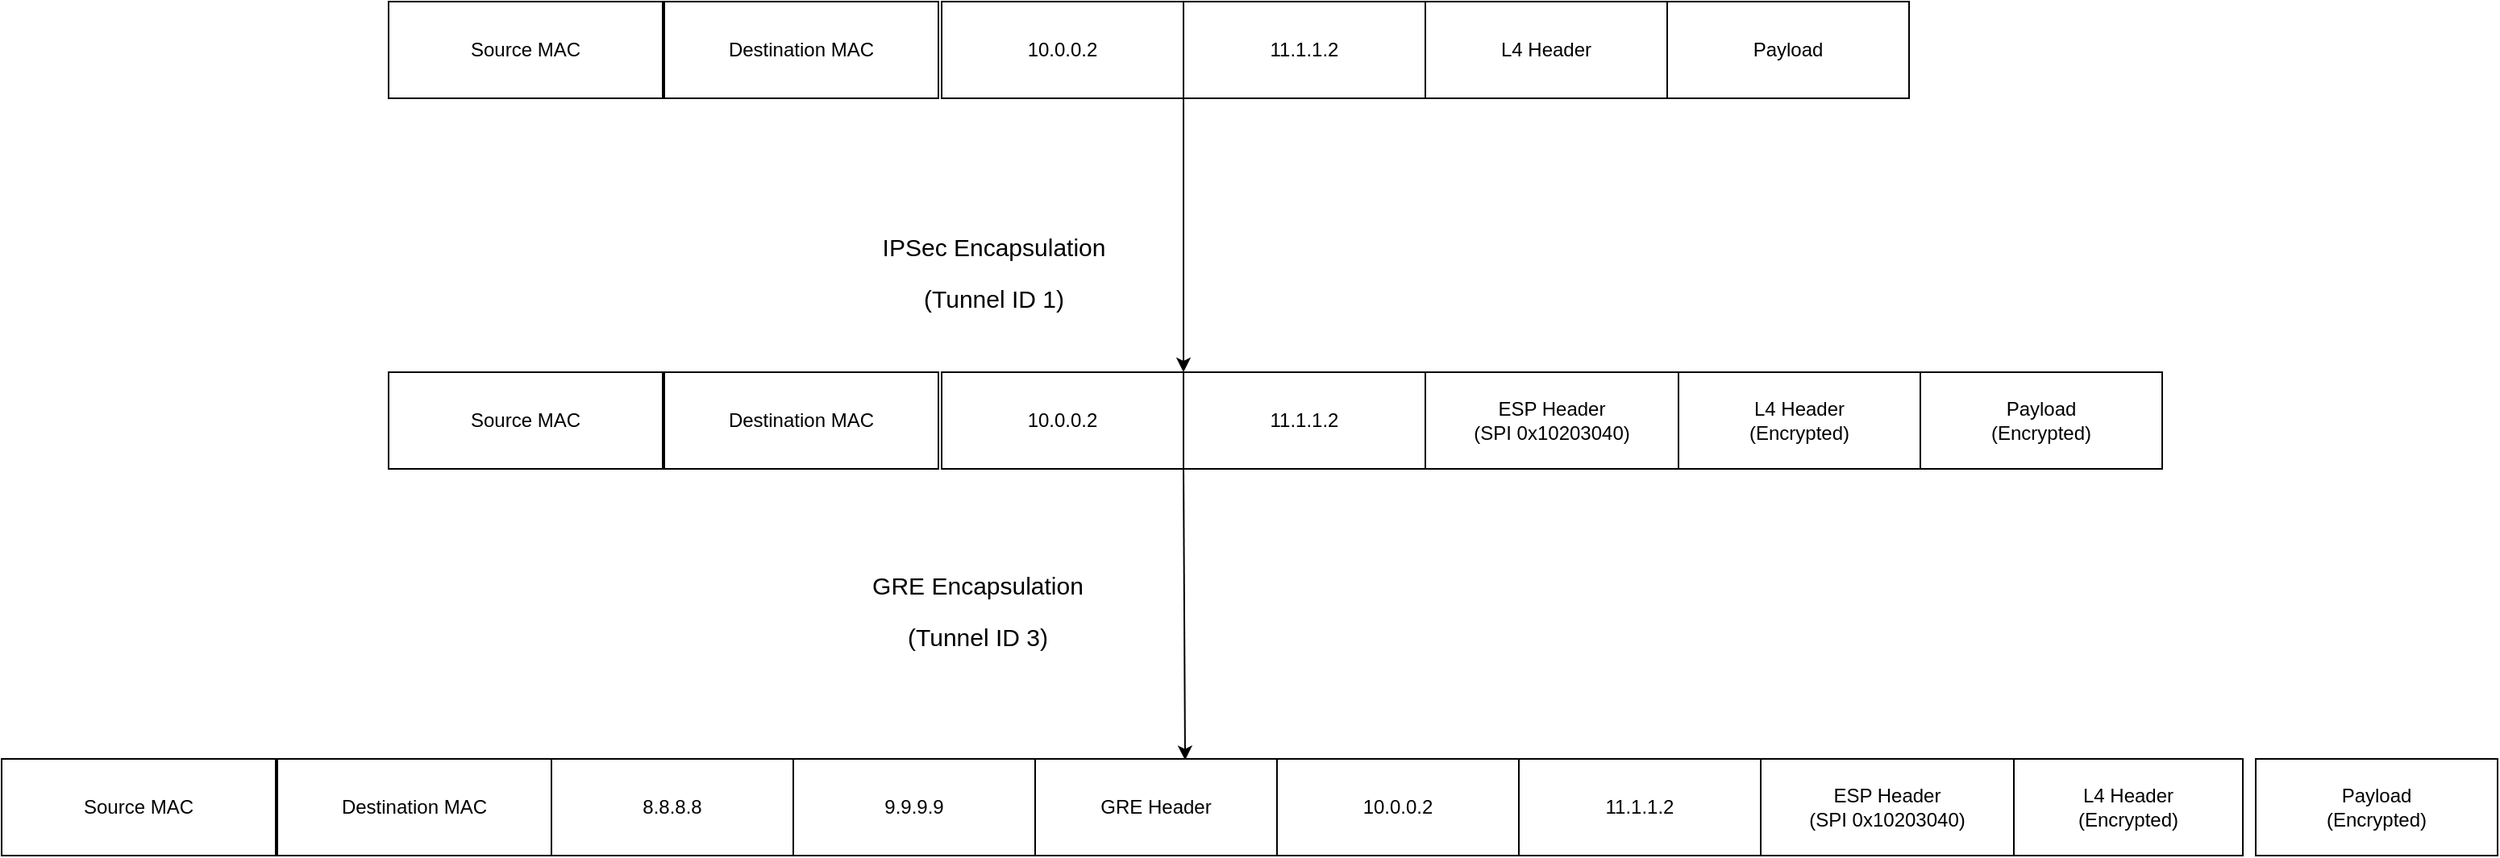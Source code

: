 <mxfile>
    <diagram id="V7hC7Ia_DJyM14xFZ34Q" name="Page-1">
        <mxGraphModel dx="2222" dy="1476" grid="1" gridSize="10" guides="1" tooltips="1" connect="1" arrows="1" fold="1" page="1" pageScale="1" pageWidth="850" pageHeight="1100" math="0" shadow="0">
            <root>
                <mxCell id="0"/>
                <mxCell id="1" parent="0"/>
                <mxCell id="2" value="10.0.0.2" style="rounded=0;whiteSpace=wrap;html=1;" parent="1" vertex="1">
                    <mxGeometry x="423" y="340" width="150" height="60" as="geometry"/>
                </mxCell>
                <mxCell id="4" value="Source MAC" style="rounded=0;whiteSpace=wrap;html=1;" parent="1" vertex="1">
                    <mxGeometry x="80" y="340" width="170" height="60" as="geometry"/>
                </mxCell>
                <mxCell id="5" value="Destination MAC" style="rounded=0;whiteSpace=wrap;html=1;" parent="1" vertex="1">
                    <mxGeometry x="251" y="340" width="170" height="60" as="geometry"/>
                </mxCell>
                <mxCell id="6" value="11.1.1.2" style="rounded=0;whiteSpace=wrap;html=1;" parent="1" vertex="1">
                    <mxGeometry x="573" y="340" width="150" height="60" as="geometry"/>
                </mxCell>
                <mxCell id="15" value="L4 Header" style="rounded=0;whiteSpace=wrap;html=1;" parent="1" vertex="1">
                    <mxGeometry x="723" y="340" width="150" height="60" as="geometry"/>
                </mxCell>
                <mxCell id="16" value="" style="endArrow=classic;html=1;fontSize=26;entryX=1;entryY=0;entryDx=0;entryDy=0;exitX=1;exitY=1;exitDx=0;exitDy=0;" parent="1" source="2" target="17" edge="1">
                    <mxGeometry width="50" height="50" relative="1" as="geometry">
                        <mxPoint x="380.5" y="400.0" as="sourcePoint"/>
                        <mxPoint x="380" y="680" as="targetPoint"/>
                    </mxGeometry>
                </mxCell>
                <mxCell id="17" value="10.0.0.2" style="rounded=0;whiteSpace=wrap;html=1;" parent="1" vertex="1">
                    <mxGeometry x="423" y="570" width="150" height="60" as="geometry"/>
                </mxCell>
                <mxCell id="18" value="Source MAC" style="rounded=0;whiteSpace=wrap;html=1;" parent="1" vertex="1">
                    <mxGeometry x="80" y="570" width="170" height="60" as="geometry"/>
                </mxCell>
                <mxCell id="19" value="Destination MAC" style="rounded=0;whiteSpace=wrap;html=1;" parent="1" vertex="1">
                    <mxGeometry x="251" y="570" width="170" height="60" as="geometry"/>
                </mxCell>
                <mxCell id="20" value="11.1.1.2" style="rounded=0;whiteSpace=wrap;html=1;" parent="1" vertex="1">
                    <mxGeometry x="573" y="570" width="150" height="60" as="geometry"/>
                </mxCell>
                <mxCell id="22" value="ESP Header&lt;br&gt;(SPI 0x10203040)" style="rounded=0;whiteSpace=wrap;html=1;" parent="1" vertex="1">
                    <mxGeometry x="723" y="570" width="157" height="60" as="geometry"/>
                </mxCell>
                <mxCell id="23" value="Payload" style="rounded=0;whiteSpace=wrap;html=1;" parent="1" vertex="1">
                    <mxGeometry x="873" y="340" width="150" height="60" as="geometry"/>
                </mxCell>
                <mxCell id="27" value="&lt;span style=&quot;font-size: 15px&quot;&gt;IPSec Encapsulation&lt;br&gt;(Tunnel ID 1)&lt;br&gt;&lt;/span&gt;" style="text;html=1;align=center;verticalAlign=middle;resizable=0;points=[];autosize=1;strokeColor=none;fillColor=none;fontSize=26;" parent="1" vertex="1">
                    <mxGeometry x="380" y="470" width="150" height="70" as="geometry"/>
                </mxCell>
                <mxCell id="29" value="L4 Header&lt;br&gt;(Encrypted)" style="rounded=0;whiteSpace=wrap;html=1;" parent="1" vertex="1">
                    <mxGeometry x="880" y="570" width="150" height="60" as="geometry"/>
                </mxCell>
                <mxCell id="30" value="Payload&lt;br&gt;(Encrypted)" style="rounded=0;whiteSpace=wrap;html=1;" parent="1" vertex="1">
                    <mxGeometry x="1030" y="570" width="150" height="60" as="geometry"/>
                </mxCell>
                <mxCell id="34" value="&lt;span style=&quot;font-size: 15px&quot;&gt;GRE Encapsulation&lt;br&gt;(Tunnel ID 3)&lt;br&gt;&lt;/span&gt;" style="text;html=1;align=center;verticalAlign=middle;resizable=0;points=[];autosize=1;strokeColor=none;fillColor=none;fontSize=26;" parent="1" vertex="1">
                    <mxGeometry x="370" y="680" width="150" height="70" as="geometry"/>
                </mxCell>
                <mxCell id="35" value="" style="endArrow=classic;html=1;fontSize=26;exitX=1;exitY=1;exitDx=0;exitDy=0;entryX=0.62;entryY=0.013;entryDx=0;entryDy=0;entryPerimeter=0;" parent="1" source="17" edge="1" target="45">
                    <mxGeometry width="50" height="50" relative="1" as="geometry">
                        <mxPoint x="382" y="750" as="sourcePoint"/>
                        <mxPoint x="573" y="1020" as="targetPoint"/>
                    </mxGeometry>
                </mxCell>
                <mxCell id="36" value="10.0.0.2" style="rounded=0;whiteSpace=wrap;html=1;" parent="1" vertex="1">
                    <mxGeometry x="631" y="810" width="150" height="60" as="geometry"/>
                </mxCell>
                <mxCell id="37" value="Source MAC" style="rounded=0;whiteSpace=wrap;html=1;" parent="1" vertex="1">
                    <mxGeometry x="-160" y="810" width="170" height="60" as="geometry"/>
                </mxCell>
                <mxCell id="38" value="Destination MAC" style="rounded=0;whiteSpace=wrap;html=1;" parent="1" vertex="1">
                    <mxGeometry x="11" y="810" width="170" height="60" as="geometry"/>
                </mxCell>
                <mxCell id="39" value="11.1.1.2" style="rounded=0;whiteSpace=wrap;html=1;" parent="1" vertex="1">
                    <mxGeometry x="781" y="810" width="150" height="60" as="geometry"/>
                </mxCell>
                <mxCell id="40" value="ESP Header&lt;br&gt;(SPI 0x10203040)" style="rounded=0;whiteSpace=wrap;html=1;" parent="1" vertex="1">
                    <mxGeometry x="931" y="810" width="157" height="60" as="geometry"/>
                </mxCell>
                <mxCell id="41" value="L4 Header&lt;br&gt;(Encrypted)" style="rounded=0;whiteSpace=wrap;html=1;" parent="1" vertex="1">
                    <mxGeometry x="1088" y="810" width="142" height="60" as="geometry"/>
                </mxCell>
                <mxCell id="42" value="Payload&lt;br&gt;(Encrypted)" style="rounded=0;whiteSpace=wrap;html=1;" parent="1" vertex="1">
                    <mxGeometry x="1238" y="810" width="150" height="60" as="geometry"/>
                </mxCell>
                <mxCell id="43" value="8.8.8.8" style="rounded=0;whiteSpace=wrap;html=1;" parent="1" vertex="1">
                    <mxGeometry x="181" y="810" width="150" height="60" as="geometry"/>
                </mxCell>
                <mxCell id="44" value="9.9.9.9" style="rounded=0;whiteSpace=wrap;html=1;" parent="1" vertex="1">
                    <mxGeometry x="331" y="810" width="150" height="60" as="geometry"/>
                </mxCell>
                <mxCell id="45" value="GRE Header" style="rounded=0;whiteSpace=wrap;html=1;" parent="1" vertex="1">
                    <mxGeometry x="481" y="810" width="150" height="60" as="geometry"/>
                </mxCell>
            </root>
        </mxGraphModel>
    </diagram>
</mxfile>